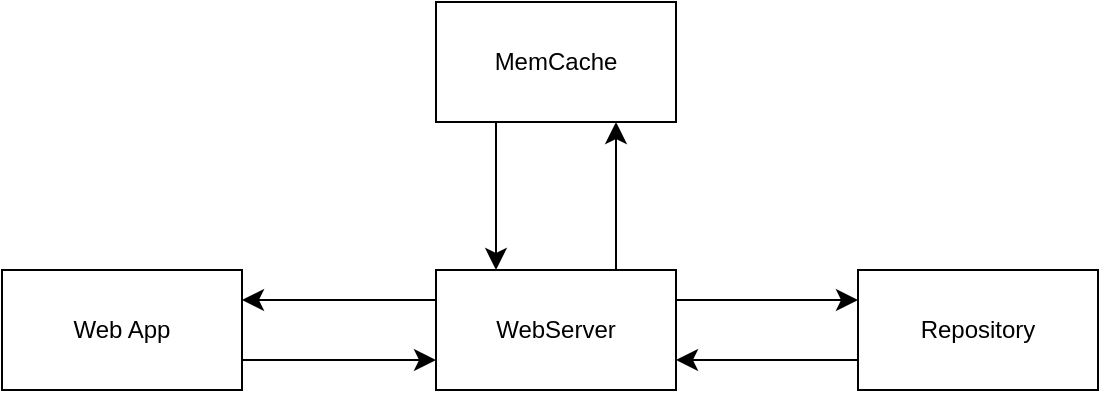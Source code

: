<mxfile version="26.2.14">
  <diagram name="Page-1" id="f4RgozTBkHIGcaxUFx-9">
    <mxGraphModel dx="1015" dy="433" grid="0" gridSize="10" guides="1" tooltips="1" connect="1" arrows="1" fold="1" page="0" pageScale="1" pageWidth="850" pageHeight="1100" math="0" shadow="0">
      <root>
        <mxCell id="0" />
        <mxCell id="1" parent="0" />
        <mxCell id="uxeTQ0TG8dGUc4mtPnmj-7" style="edgeStyle=none;curved=1;rounded=0;orthogonalLoop=1;jettySize=auto;html=1;exitX=1;exitY=0.75;exitDx=0;exitDy=0;entryX=0;entryY=0.75;entryDx=0;entryDy=0;fontSize=12;startSize=8;endSize=8;" edge="1" parent="1" source="uxeTQ0TG8dGUc4mtPnmj-1" target="uxeTQ0TG8dGUc4mtPnmj-2">
          <mxGeometry relative="1" as="geometry" />
        </mxCell>
        <mxCell id="uxeTQ0TG8dGUc4mtPnmj-1" value="Web App" style="rounded=0;whiteSpace=wrap;html=1;" vertex="1" parent="1">
          <mxGeometry x="-94" y="158" width="120" height="60" as="geometry" />
        </mxCell>
        <mxCell id="uxeTQ0TG8dGUc4mtPnmj-5" style="edgeStyle=none;curved=1;rounded=0;orthogonalLoop=1;jettySize=auto;html=1;exitX=0.75;exitY=0;exitDx=0;exitDy=0;entryX=0.75;entryY=1;entryDx=0;entryDy=0;fontSize=12;startSize=8;endSize=8;" edge="1" parent="1" source="uxeTQ0TG8dGUc4mtPnmj-2" target="uxeTQ0TG8dGUc4mtPnmj-3">
          <mxGeometry relative="1" as="geometry" />
        </mxCell>
        <mxCell id="uxeTQ0TG8dGUc4mtPnmj-6" style="edgeStyle=none;curved=1;rounded=0;orthogonalLoop=1;jettySize=auto;html=1;exitX=0;exitY=0.25;exitDx=0;exitDy=0;entryX=1;entryY=0.25;entryDx=0;entryDy=0;fontSize=12;startSize=8;endSize=8;" edge="1" parent="1" source="uxeTQ0TG8dGUc4mtPnmj-2" target="uxeTQ0TG8dGUc4mtPnmj-1">
          <mxGeometry relative="1" as="geometry" />
        </mxCell>
        <mxCell id="uxeTQ0TG8dGUc4mtPnmj-9" style="edgeStyle=none;curved=1;rounded=0;orthogonalLoop=1;jettySize=auto;html=1;exitX=1;exitY=0.25;exitDx=0;exitDy=0;entryX=0;entryY=0.25;entryDx=0;entryDy=0;fontSize=12;startSize=8;endSize=8;" edge="1" parent="1" source="uxeTQ0TG8dGUc4mtPnmj-2" target="uxeTQ0TG8dGUc4mtPnmj-8">
          <mxGeometry relative="1" as="geometry" />
        </mxCell>
        <mxCell id="uxeTQ0TG8dGUc4mtPnmj-2" value="WebServer" style="rounded=0;whiteSpace=wrap;html=1;" vertex="1" parent="1">
          <mxGeometry x="123" y="158" width="120" height="60" as="geometry" />
        </mxCell>
        <mxCell id="uxeTQ0TG8dGUc4mtPnmj-4" style="edgeStyle=none;curved=1;rounded=0;orthogonalLoop=1;jettySize=auto;html=1;exitX=0.25;exitY=1;exitDx=0;exitDy=0;entryX=0.25;entryY=0;entryDx=0;entryDy=0;fontSize=12;startSize=8;endSize=8;" edge="1" parent="1" source="uxeTQ0TG8dGUc4mtPnmj-3" target="uxeTQ0TG8dGUc4mtPnmj-2">
          <mxGeometry relative="1" as="geometry" />
        </mxCell>
        <mxCell id="uxeTQ0TG8dGUc4mtPnmj-3" value="MemCache" style="rounded=0;whiteSpace=wrap;html=1;" vertex="1" parent="1">
          <mxGeometry x="123" y="24" width="120" height="60" as="geometry" />
        </mxCell>
        <mxCell id="uxeTQ0TG8dGUc4mtPnmj-10" style="edgeStyle=none;curved=1;rounded=0;orthogonalLoop=1;jettySize=auto;html=1;exitX=0;exitY=0.75;exitDx=0;exitDy=0;entryX=1;entryY=0.75;entryDx=0;entryDy=0;fontSize=12;startSize=8;endSize=8;" edge="1" parent="1" source="uxeTQ0TG8dGUc4mtPnmj-8" target="uxeTQ0TG8dGUc4mtPnmj-2">
          <mxGeometry relative="1" as="geometry" />
        </mxCell>
        <mxCell id="uxeTQ0TG8dGUc4mtPnmj-8" value="Repository" style="rounded=0;whiteSpace=wrap;html=1;" vertex="1" parent="1">
          <mxGeometry x="334" y="158" width="120" height="60" as="geometry" />
        </mxCell>
      </root>
    </mxGraphModel>
  </diagram>
</mxfile>
